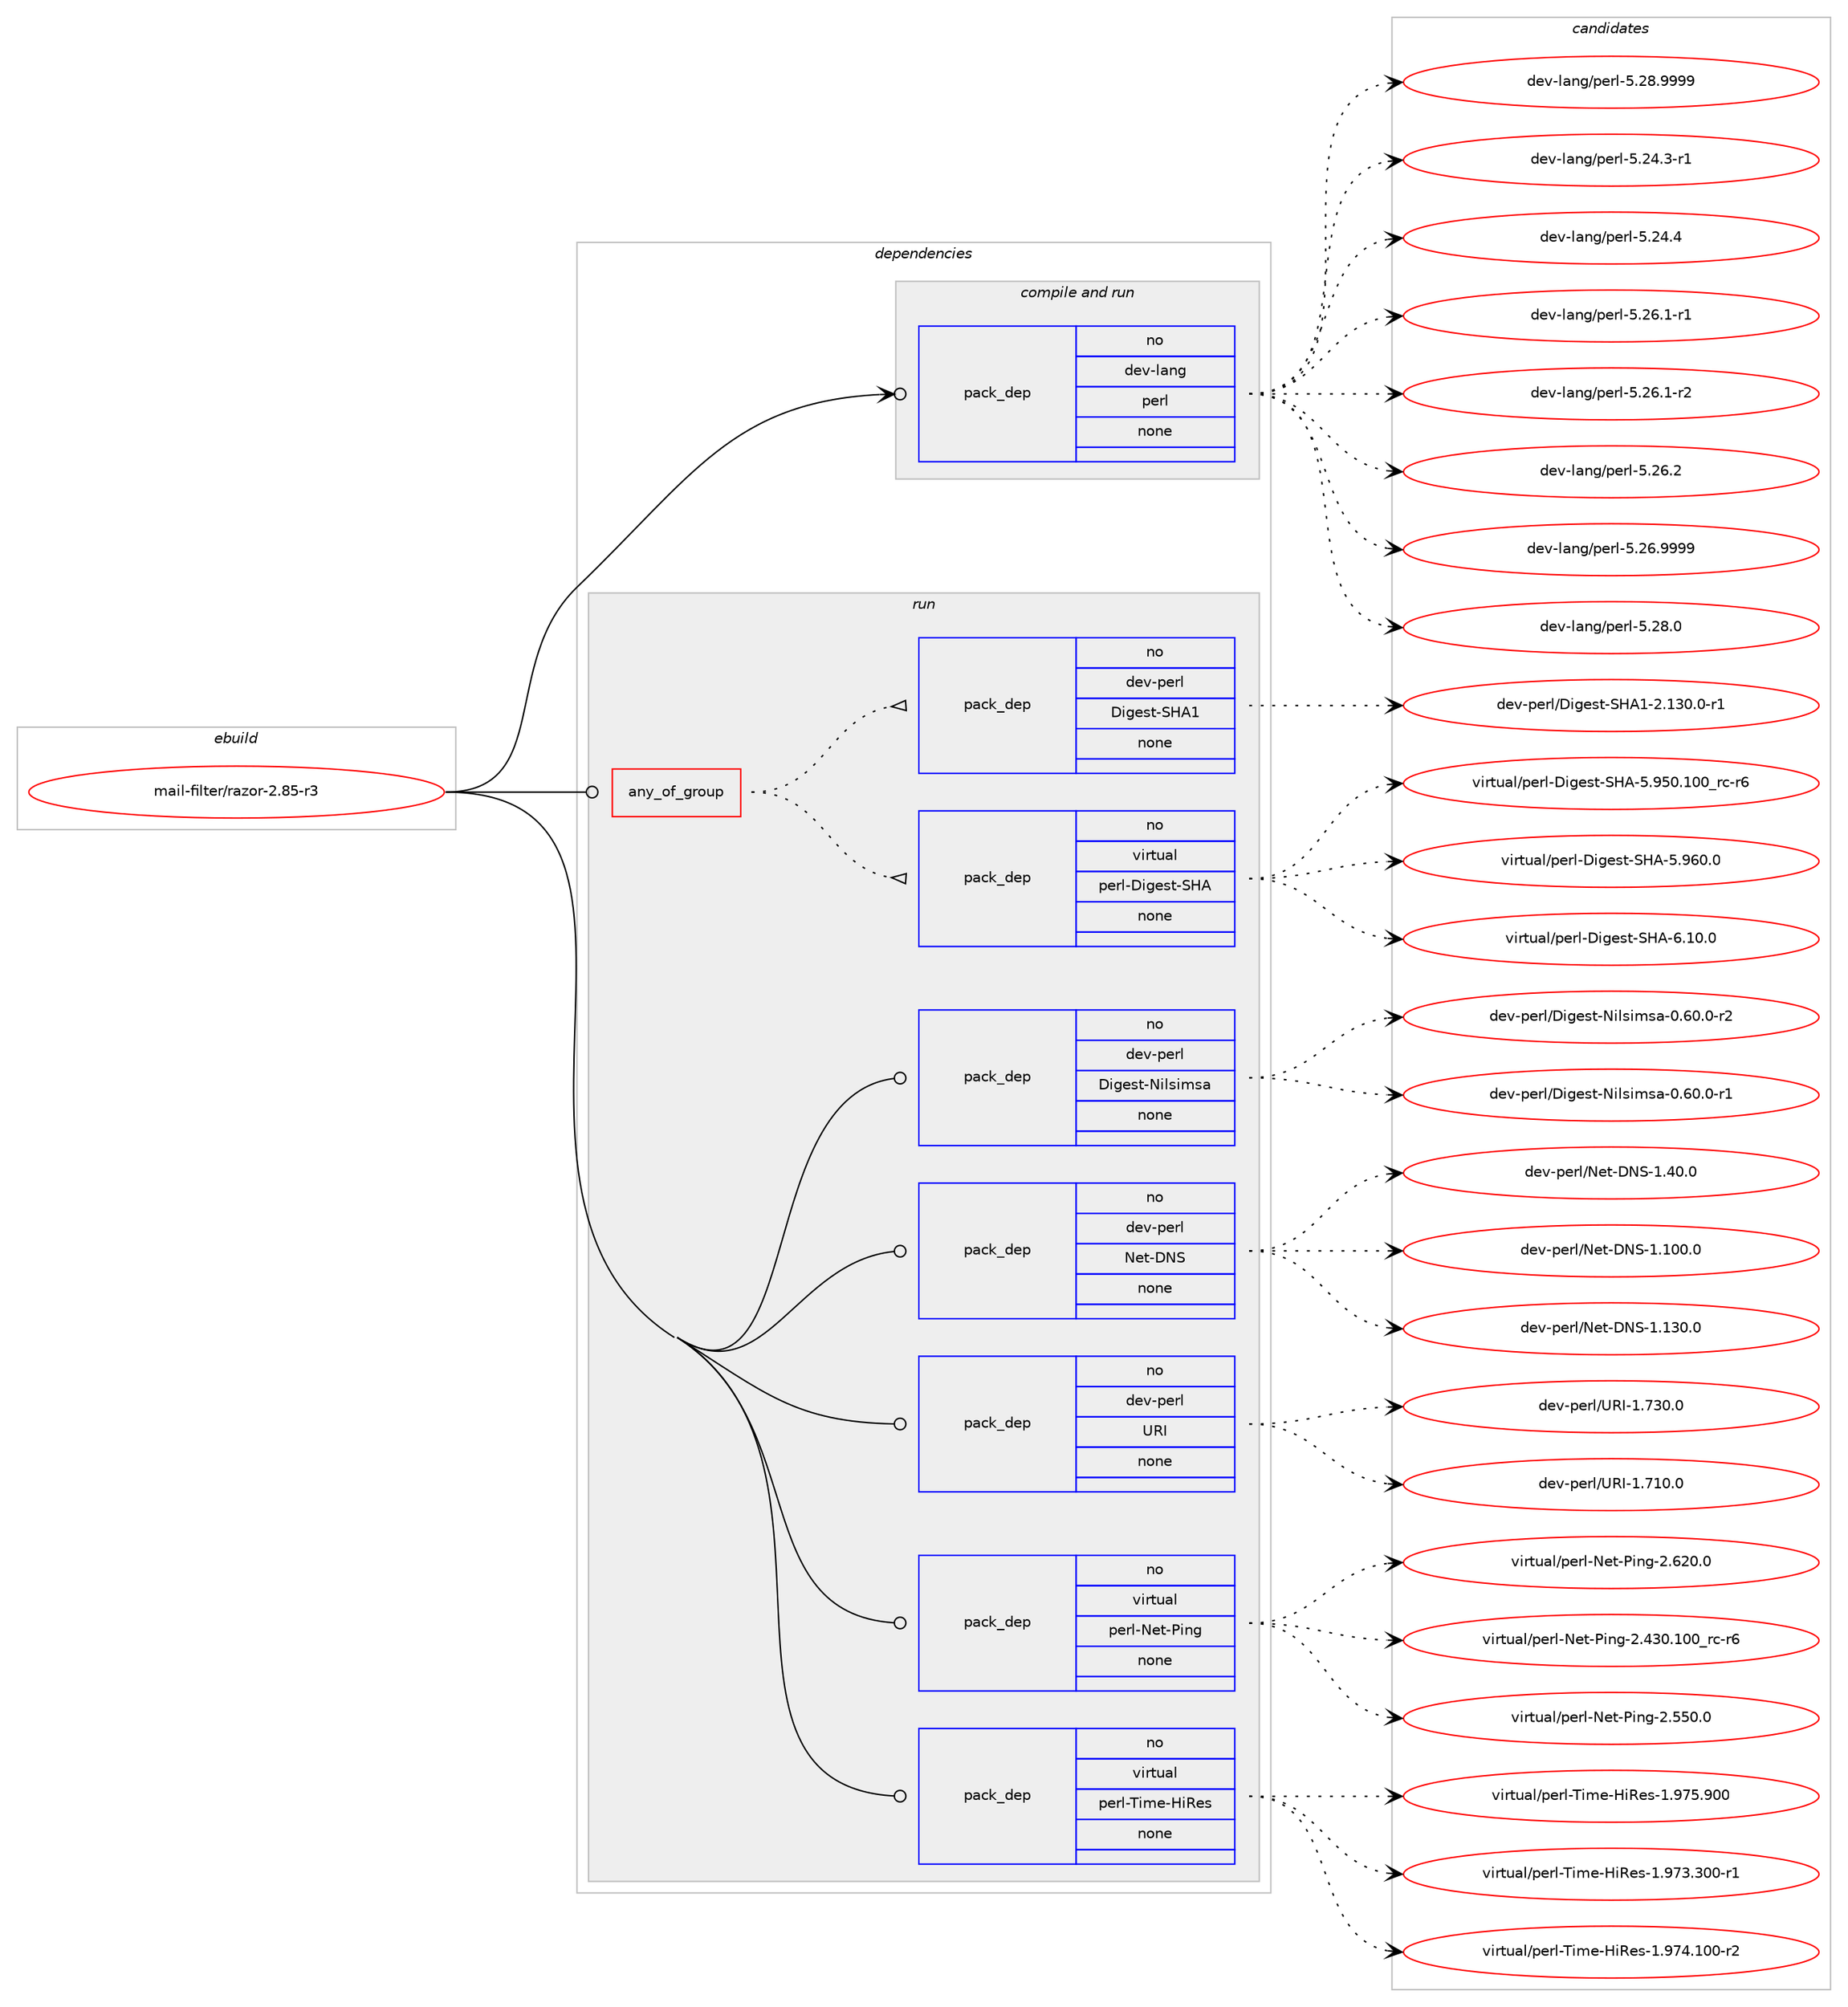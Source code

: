 digraph prolog {

# *************
# Graph options
# *************

newrank=true;
concentrate=true;
compound=true;
graph [rankdir=LR,fontname=Helvetica,fontsize=10,ranksep=1.5];#, ranksep=2.5, nodesep=0.2];
edge  [arrowhead=vee];
node  [fontname=Helvetica,fontsize=10];

# **********
# The ebuild
# **********

subgraph cluster_leftcol {
color=gray;
rank=same;
label=<<i>ebuild</i>>;
id [label="mail-filter/razor-2.85-r3", color=red, width=4, href="../mail-filter/razor-2.85-r3.svg"];
}

# ****************
# The dependencies
# ****************

subgraph cluster_midcol {
color=gray;
label=<<i>dependencies</i>>;
subgraph cluster_compile {
fillcolor="#eeeeee";
style=filled;
label=<<i>compile</i>>;
}
subgraph cluster_compileandrun {
fillcolor="#eeeeee";
style=filled;
label=<<i>compile and run</i>>;
subgraph pack1139716 {
dependency1595805 [label=<<TABLE BORDER="0" CELLBORDER="1" CELLSPACING="0" CELLPADDING="4" WIDTH="220"><TR><TD ROWSPAN="6" CELLPADDING="30">pack_dep</TD></TR><TR><TD WIDTH="110">no</TD></TR><TR><TD>dev-lang</TD></TR><TR><TD>perl</TD></TR><TR><TD>none</TD></TR><TR><TD></TD></TR></TABLE>>, shape=none, color=blue];
}
id:e -> dependency1595805:w [weight=20,style="solid",arrowhead="odotvee"];
}
subgraph cluster_run {
fillcolor="#eeeeee";
style=filled;
label=<<i>run</i>>;
subgraph any24473 {
dependency1595806 [label=<<TABLE BORDER="0" CELLBORDER="1" CELLSPACING="0" CELLPADDING="4"><TR><TD CELLPADDING="10">any_of_group</TD></TR></TABLE>>, shape=none, color=red];subgraph pack1139717 {
dependency1595807 [label=<<TABLE BORDER="0" CELLBORDER="1" CELLSPACING="0" CELLPADDING="4" WIDTH="220"><TR><TD ROWSPAN="6" CELLPADDING="30">pack_dep</TD></TR><TR><TD WIDTH="110">no</TD></TR><TR><TD>virtual</TD></TR><TR><TD>perl-Digest-SHA</TD></TR><TR><TD>none</TD></TR><TR><TD></TD></TR></TABLE>>, shape=none, color=blue];
}
dependency1595806:e -> dependency1595807:w [weight=20,style="dotted",arrowhead="oinv"];
subgraph pack1139718 {
dependency1595808 [label=<<TABLE BORDER="0" CELLBORDER="1" CELLSPACING="0" CELLPADDING="4" WIDTH="220"><TR><TD ROWSPAN="6" CELLPADDING="30">pack_dep</TD></TR><TR><TD WIDTH="110">no</TD></TR><TR><TD>dev-perl</TD></TR><TR><TD>Digest-SHA1</TD></TR><TR><TD>none</TD></TR><TR><TD></TD></TR></TABLE>>, shape=none, color=blue];
}
dependency1595806:e -> dependency1595808:w [weight=20,style="dotted",arrowhead="oinv"];
}
id:e -> dependency1595806:w [weight=20,style="solid",arrowhead="odot"];
subgraph pack1139719 {
dependency1595809 [label=<<TABLE BORDER="0" CELLBORDER="1" CELLSPACING="0" CELLPADDING="4" WIDTH="220"><TR><TD ROWSPAN="6" CELLPADDING="30">pack_dep</TD></TR><TR><TD WIDTH="110">no</TD></TR><TR><TD>dev-perl</TD></TR><TR><TD>Digest-Nilsimsa</TD></TR><TR><TD>none</TD></TR><TR><TD></TD></TR></TABLE>>, shape=none, color=blue];
}
id:e -> dependency1595809:w [weight=20,style="solid",arrowhead="odot"];
subgraph pack1139720 {
dependency1595810 [label=<<TABLE BORDER="0" CELLBORDER="1" CELLSPACING="0" CELLPADDING="4" WIDTH="220"><TR><TD ROWSPAN="6" CELLPADDING="30">pack_dep</TD></TR><TR><TD WIDTH="110">no</TD></TR><TR><TD>dev-perl</TD></TR><TR><TD>Net-DNS</TD></TR><TR><TD>none</TD></TR><TR><TD></TD></TR></TABLE>>, shape=none, color=blue];
}
id:e -> dependency1595810:w [weight=20,style="solid",arrowhead="odot"];
subgraph pack1139721 {
dependency1595811 [label=<<TABLE BORDER="0" CELLBORDER="1" CELLSPACING="0" CELLPADDING="4" WIDTH="220"><TR><TD ROWSPAN="6" CELLPADDING="30">pack_dep</TD></TR><TR><TD WIDTH="110">no</TD></TR><TR><TD>dev-perl</TD></TR><TR><TD>URI</TD></TR><TR><TD>none</TD></TR><TR><TD></TD></TR></TABLE>>, shape=none, color=blue];
}
id:e -> dependency1595811:w [weight=20,style="solid",arrowhead="odot"];
subgraph pack1139722 {
dependency1595812 [label=<<TABLE BORDER="0" CELLBORDER="1" CELLSPACING="0" CELLPADDING="4" WIDTH="220"><TR><TD ROWSPAN="6" CELLPADDING="30">pack_dep</TD></TR><TR><TD WIDTH="110">no</TD></TR><TR><TD>virtual</TD></TR><TR><TD>perl-Net-Ping</TD></TR><TR><TD>none</TD></TR><TR><TD></TD></TR></TABLE>>, shape=none, color=blue];
}
id:e -> dependency1595812:w [weight=20,style="solid",arrowhead="odot"];
subgraph pack1139723 {
dependency1595813 [label=<<TABLE BORDER="0" CELLBORDER="1" CELLSPACING="0" CELLPADDING="4" WIDTH="220"><TR><TD ROWSPAN="6" CELLPADDING="30">pack_dep</TD></TR><TR><TD WIDTH="110">no</TD></TR><TR><TD>virtual</TD></TR><TR><TD>perl-Time-HiRes</TD></TR><TR><TD>none</TD></TR><TR><TD></TD></TR></TABLE>>, shape=none, color=blue];
}
id:e -> dependency1595813:w [weight=20,style="solid",arrowhead="odot"];
}
}

# **************
# The candidates
# **************

subgraph cluster_choices {
rank=same;
color=gray;
label=<<i>candidates</i>>;

subgraph choice1139716 {
color=black;
nodesep=1;
choice100101118451089711010347112101114108455346505246514511449 [label="dev-lang/perl-5.24.3-r1", color=red, width=4,href="../dev-lang/perl-5.24.3-r1.svg"];
choice10010111845108971101034711210111410845534650524652 [label="dev-lang/perl-5.24.4", color=red, width=4,href="../dev-lang/perl-5.24.4.svg"];
choice100101118451089711010347112101114108455346505446494511449 [label="dev-lang/perl-5.26.1-r1", color=red, width=4,href="../dev-lang/perl-5.26.1-r1.svg"];
choice100101118451089711010347112101114108455346505446494511450 [label="dev-lang/perl-5.26.1-r2", color=red, width=4,href="../dev-lang/perl-5.26.1-r2.svg"];
choice10010111845108971101034711210111410845534650544650 [label="dev-lang/perl-5.26.2", color=red, width=4,href="../dev-lang/perl-5.26.2.svg"];
choice10010111845108971101034711210111410845534650544657575757 [label="dev-lang/perl-5.26.9999", color=red, width=4,href="../dev-lang/perl-5.26.9999.svg"];
choice10010111845108971101034711210111410845534650564648 [label="dev-lang/perl-5.28.0", color=red, width=4,href="../dev-lang/perl-5.28.0.svg"];
choice10010111845108971101034711210111410845534650564657575757 [label="dev-lang/perl-5.28.9999", color=red, width=4,href="../dev-lang/perl-5.28.9999.svg"];
dependency1595805:e -> choice100101118451089711010347112101114108455346505246514511449:w [style=dotted,weight="100"];
dependency1595805:e -> choice10010111845108971101034711210111410845534650524652:w [style=dotted,weight="100"];
dependency1595805:e -> choice100101118451089711010347112101114108455346505446494511449:w [style=dotted,weight="100"];
dependency1595805:e -> choice100101118451089711010347112101114108455346505446494511450:w [style=dotted,weight="100"];
dependency1595805:e -> choice10010111845108971101034711210111410845534650544650:w [style=dotted,weight="100"];
dependency1595805:e -> choice10010111845108971101034711210111410845534650544657575757:w [style=dotted,weight="100"];
dependency1595805:e -> choice10010111845108971101034711210111410845534650564648:w [style=dotted,weight="100"];
dependency1595805:e -> choice10010111845108971101034711210111410845534650564657575757:w [style=dotted,weight="100"];
}
subgraph choice1139717 {
color=black;
nodesep=1;
choice11810511411611797108471121011141084568105103101115116458372654553465753484649484895114994511454 [label="virtual/perl-Digest-SHA-5.950.100_rc-r6", color=red, width=4,href="../virtual/perl-Digest-SHA-5.950.100_rc-r6.svg"];
choice11810511411611797108471121011141084568105103101115116458372654553465754484648 [label="virtual/perl-Digest-SHA-5.960.0", color=red, width=4,href="../virtual/perl-Digest-SHA-5.960.0.svg"];
choice118105114116117971084711210111410845681051031011151164583726545544649484648 [label="virtual/perl-Digest-SHA-6.10.0", color=red, width=4,href="../virtual/perl-Digest-SHA-6.10.0.svg"];
dependency1595807:e -> choice11810511411611797108471121011141084568105103101115116458372654553465753484649484895114994511454:w [style=dotted,weight="100"];
dependency1595807:e -> choice11810511411611797108471121011141084568105103101115116458372654553465754484648:w [style=dotted,weight="100"];
dependency1595807:e -> choice118105114116117971084711210111410845681051031011151164583726545544649484648:w [style=dotted,weight="100"];
}
subgraph choice1139718 {
color=black;
nodesep=1;
choice100101118451121011141084768105103101115116458372654945504649514846484511449 [label="dev-perl/Digest-SHA1-2.130.0-r1", color=red, width=4,href="../dev-perl/Digest-SHA1-2.130.0-r1.svg"];
dependency1595808:e -> choice100101118451121011141084768105103101115116458372654945504649514846484511449:w [style=dotted,weight="100"];
}
subgraph choice1139719 {
color=black;
nodesep=1;
choice100101118451121011141084768105103101115116457810510811510510911597454846544846484511449 [label="dev-perl/Digest-Nilsimsa-0.60.0-r1", color=red, width=4,href="../dev-perl/Digest-Nilsimsa-0.60.0-r1.svg"];
choice100101118451121011141084768105103101115116457810510811510510911597454846544846484511450 [label="dev-perl/Digest-Nilsimsa-0.60.0-r2", color=red, width=4,href="../dev-perl/Digest-Nilsimsa-0.60.0-r2.svg"];
dependency1595809:e -> choice100101118451121011141084768105103101115116457810510811510510911597454846544846484511449:w [style=dotted,weight="100"];
dependency1595809:e -> choice100101118451121011141084768105103101115116457810510811510510911597454846544846484511450:w [style=dotted,weight="100"];
}
subgraph choice1139720 {
color=black;
nodesep=1;
choice100101118451121011141084778101116456878834549464948484648 [label="dev-perl/Net-DNS-1.100.0", color=red, width=4,href="../dev-perl/Net-DNS-1.100.0.svg"];
choice100101118451121011141084778101116456878834549464951484648 [label="dev-perl/Net-DNS-1.130.0", color=red, width=4,href="../dev-perl/Net-DNS-1.130.0.svg"];
choice1001011184511210111410847781011164568788345494652484648 [label="dev-perl/Net-DNS-1.40.0", color=red, width=4,href="../dev-perl/Net-DNS-1.40.0.svg"];
dependency1595810:e -> choice100101118451121011141084778101116456878834549464948484648:w [style=dotted,weight="100"];
dependency1595810:e -> choice100101118451121011141084778101116456878834549464951484648:w [style=dotted,weight="100"];
dependency1595810:e -> choice1001011184511210111410847781011164568788345494652484648:w [style=dotted,weight="100"];
}
subgraph choice1139721 {
color=black;
nodesep=1;
choice10010111845112101114108478582734549465549484648 [label="dev-perl/URI-1.710.0", color=red, width=4,href="../dev-perl/URI-1.710.0.svg"];
choice10010111845112101114108478582734549465551484648 [label="dev-perl/URI-1.730.0", color=red, width=4,href="../dev-perl/URI-1.730.0.svg"];
dependency1595811:e -> choice10010111845112101114108478582734549465549484648:w [style=dotted,weight="100"];
dependency1595811:e -> choice10010111845112101114108478582734549465551484648:w [style=dotted,weight="100"];
}
subgraph choice1139722 {
color=black;
nodesep=1;
choice1181051141161179710847112101114108457810111645801051101034550465251484649484895114994511454 [label="virtual/perl-Net-Ping-2.430.100_rc-r6", color=red, width=4,href="../virtual/perl-Net-Ping-2.430.100_rc-r6.svg"];
choice1181051141161179710847112101114108457810111645801051101034550465353484648 [label="virtual/perl-Net-Ping-2.550.0", color=red, width=4,href="../virtual/perl-Net-Ping-2.550.0.svg"];
choice1181051141161179710847112101114108457810111645801051101034550465450484648 [label="virtual/perl-Net-Ping-2.620.0", color=red, width=4,href="../virtual/perl-Net-Ping-2.620.0.svg"];
dependency1595812:e -> choice1181051141161179710847112101114108457810111645801051101034550465251484649484895114994511454:w [style=dotted,weight="100"];
dependency1595812:e -> choice1181051141161179710847112101114108457810111645801051101034550465353484648:w [style=dotted,weight="100"];
dependency1595812:e -> choice1181051141161179710847112101114108457810111645801051101034550465450484648:w [style=dotted,weight="100"];
}
subgraph choice1139723 {
color=black;
nodesep=1;
choice11810511411611797108471121011141084584105109101457210582101115454946575551465148484511449 [label="virtual/perl-Time-HiRes-1.973.300-r1", color=red, width=4,href="../virtual/perl-Time-HiRes-1.973.300-r1.svg"];
choice11810511411611797108471121011141084584105109101457210582101115454946575552464948484511450 [label="virtual/perl-Time-HiRes-1.974.100-r2", color=red, width=4,href="../virtual/perl-Time-HiRes-1.974.100-r2.svg"];
choice1181051141161179710847112101114108458410510910145721058210111545494657555346574848 [label="virtual/perl-Time-HiRes-1.975.900", color=red, width=4,href="../virtual/perl-Time-HiRes-1.975.900.svg"];
dependency1595813:e -> choice11810511411611797108471121011141084584105109101457210582101115454946575551465148484511449:w [style=dotted,weight="100"];
dependency1595813:e -> choice11810511411611797108471121011141084584105109101457210582101115454946575552464948484511450:w [style=dotted,weight="100"];
dependency1595813:e -> choice1181051141161179710847112101114108458410510910145721058210111545494657555346574848:w [style=dotted,weight="100"];
}
}

}
